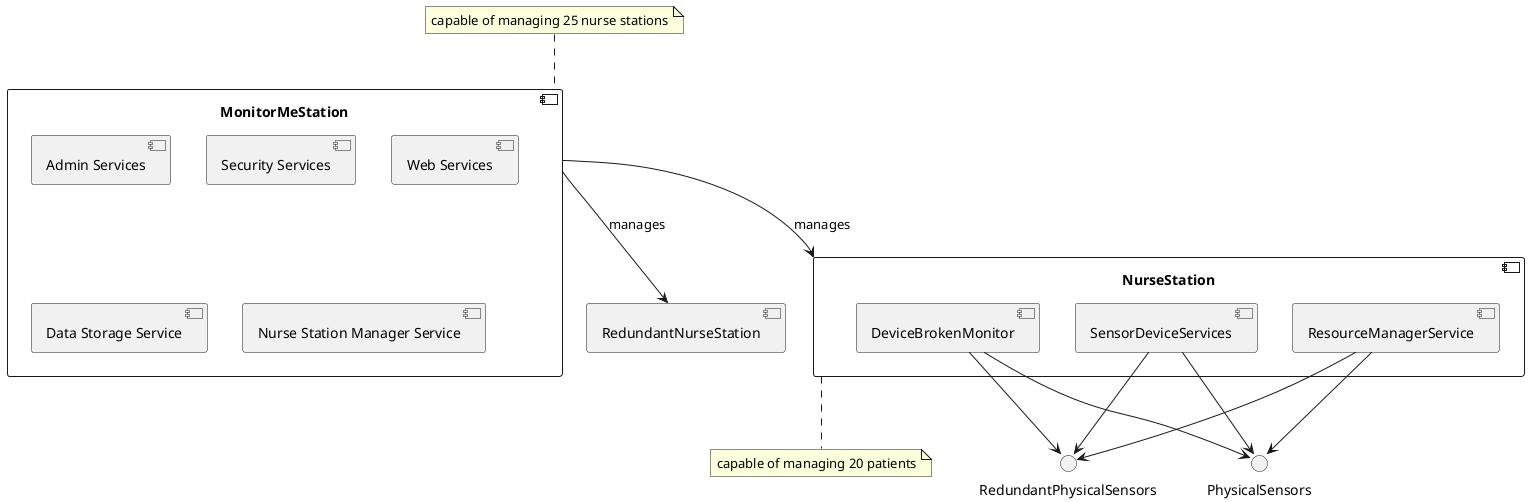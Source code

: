 @startuml

component MonitorMeStation {
  [Admin Services]
  [Security Services]
  [Web Services]
  [Data Storage Service]
  [Nurse Station Manager Service]
}

component NurseStation {
  [SensorDeviceServices]
  [ResourceManagerService]
  [DeviceBrokenMonitor]
}

component RedundantNurseStation

MonitorMeStation -down-> NurseStation : manages
MonitorMeStation -down-> RedundantNurseStation : manages

SensorDeviceServices --> PhysicalSensors
SensorDeviceServices --> RedundantPhysicalSensors
DeviceBrokenMonitor  --> PhysicalSensors
DeviceBrokenMonitor  --> RedundantPhysicalSensors
ResourceManagerService  --> PhysicalSensors
ResourceManagerService  --> RedundantPhysicalSensors

note top of MonitorMeStation: capable of managing 25 nurse stations
note bottom of NurseStation: capable of managing 20 patients

@enduml
